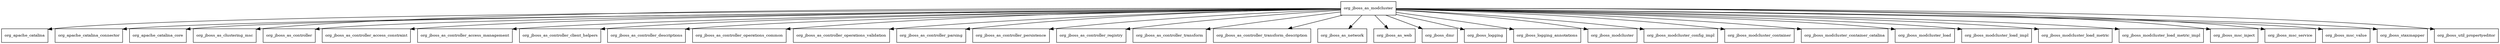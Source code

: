 digraph jboss_as_modcluster_7_4_0_Final_redhat_19_package_dependencies {
  node [shape = box, fontsize=10.0];
  org_jboss_as_modcluster -> org_apache_catalina;
  org_jboss_as_modcluster -> org_apache_catalina_connector;
  org_jboss_as_modcluster -> org_apache_catalina_core;
  org_jboss_as_modcluster -> org_jboss_as_clustering_msc;
  org_jboss_as_modcluster -> org_jboss_as_controller;
  org_jboss_as_modcluster -> org_jboss_as_controller_access_constraint;
  org_jboss_as_modcluster -> org_jboss_as_controller_access_management;
  org_jboss_as_modcluster -> org_jboss_as_controller_client_helpers;
  org_jboss_as_modcluster -> org_jboss_as_controller_descriptions;
  org_jboss_as_modcluster -> org_jboss_as_controller_operations_common;
  org_jboss_as_modcluster -> org_jboss_as_controller_operations_validation;
  org_jboss_as_modcluster -> org_jboss_as_controller_parsing;
  org_jboss_as_modcluster -> org_jboss_as_controller_persistence;
  org_jboss_as_modcluster -> org_jboss_as_controller_registry;
  org_jboss_as_modcluster -> org_jboss_as_controller_transform;
  org_jboss_as_modcluster -> org_jboss_as_controller_transform_description;
  org_jboss_as_modcluster -> org_jboss_as_network;
  org_jboss_as_modcluster -> org_jboss_as_web;
  org_jboss_as_modcluster -> org_jboss_dmr;
  org_jboss_as_modcluster -> org_jboss_logging;
  org_jboss_as_modcluster -> org_jboss_logging_annotations;
  org_jboss_as_modcluster -> org_jboss_modcluster;
  org_jboss_as_modcluster -> org_jboss_modcluster_config_impl;
  org_jboss_as_modcluster -> org_jboss_modcluster_container;
  org_jboss_as_modcluster -> org_jboss_modcluster_container_catalina;
  org_jboss_as_modcluster -> org_jboss_modcluster_load;
  org_jboss_as_modcluster -> org_jboss_modcluster_load_impl;
  org_jboss_as_modcluster -> org_jboss_modcluster_load_metric;
  org_jboss_as_modcluster -> org_jboss_modcluster_load_metric_impl;
  org_jboss_as_modcluster -> org_jboss_msc_inject;
  org_jboss_as_modcluster -> org_jboss_msc_service;
  org_jboss_as_modcluster -> org_jboss_msc_value;
  org_jboss_as_modcluster -> org_jboss_staxmapper;
  org_jboss_as_modcluster -> org_jboss_util_propertyeditor;
}
